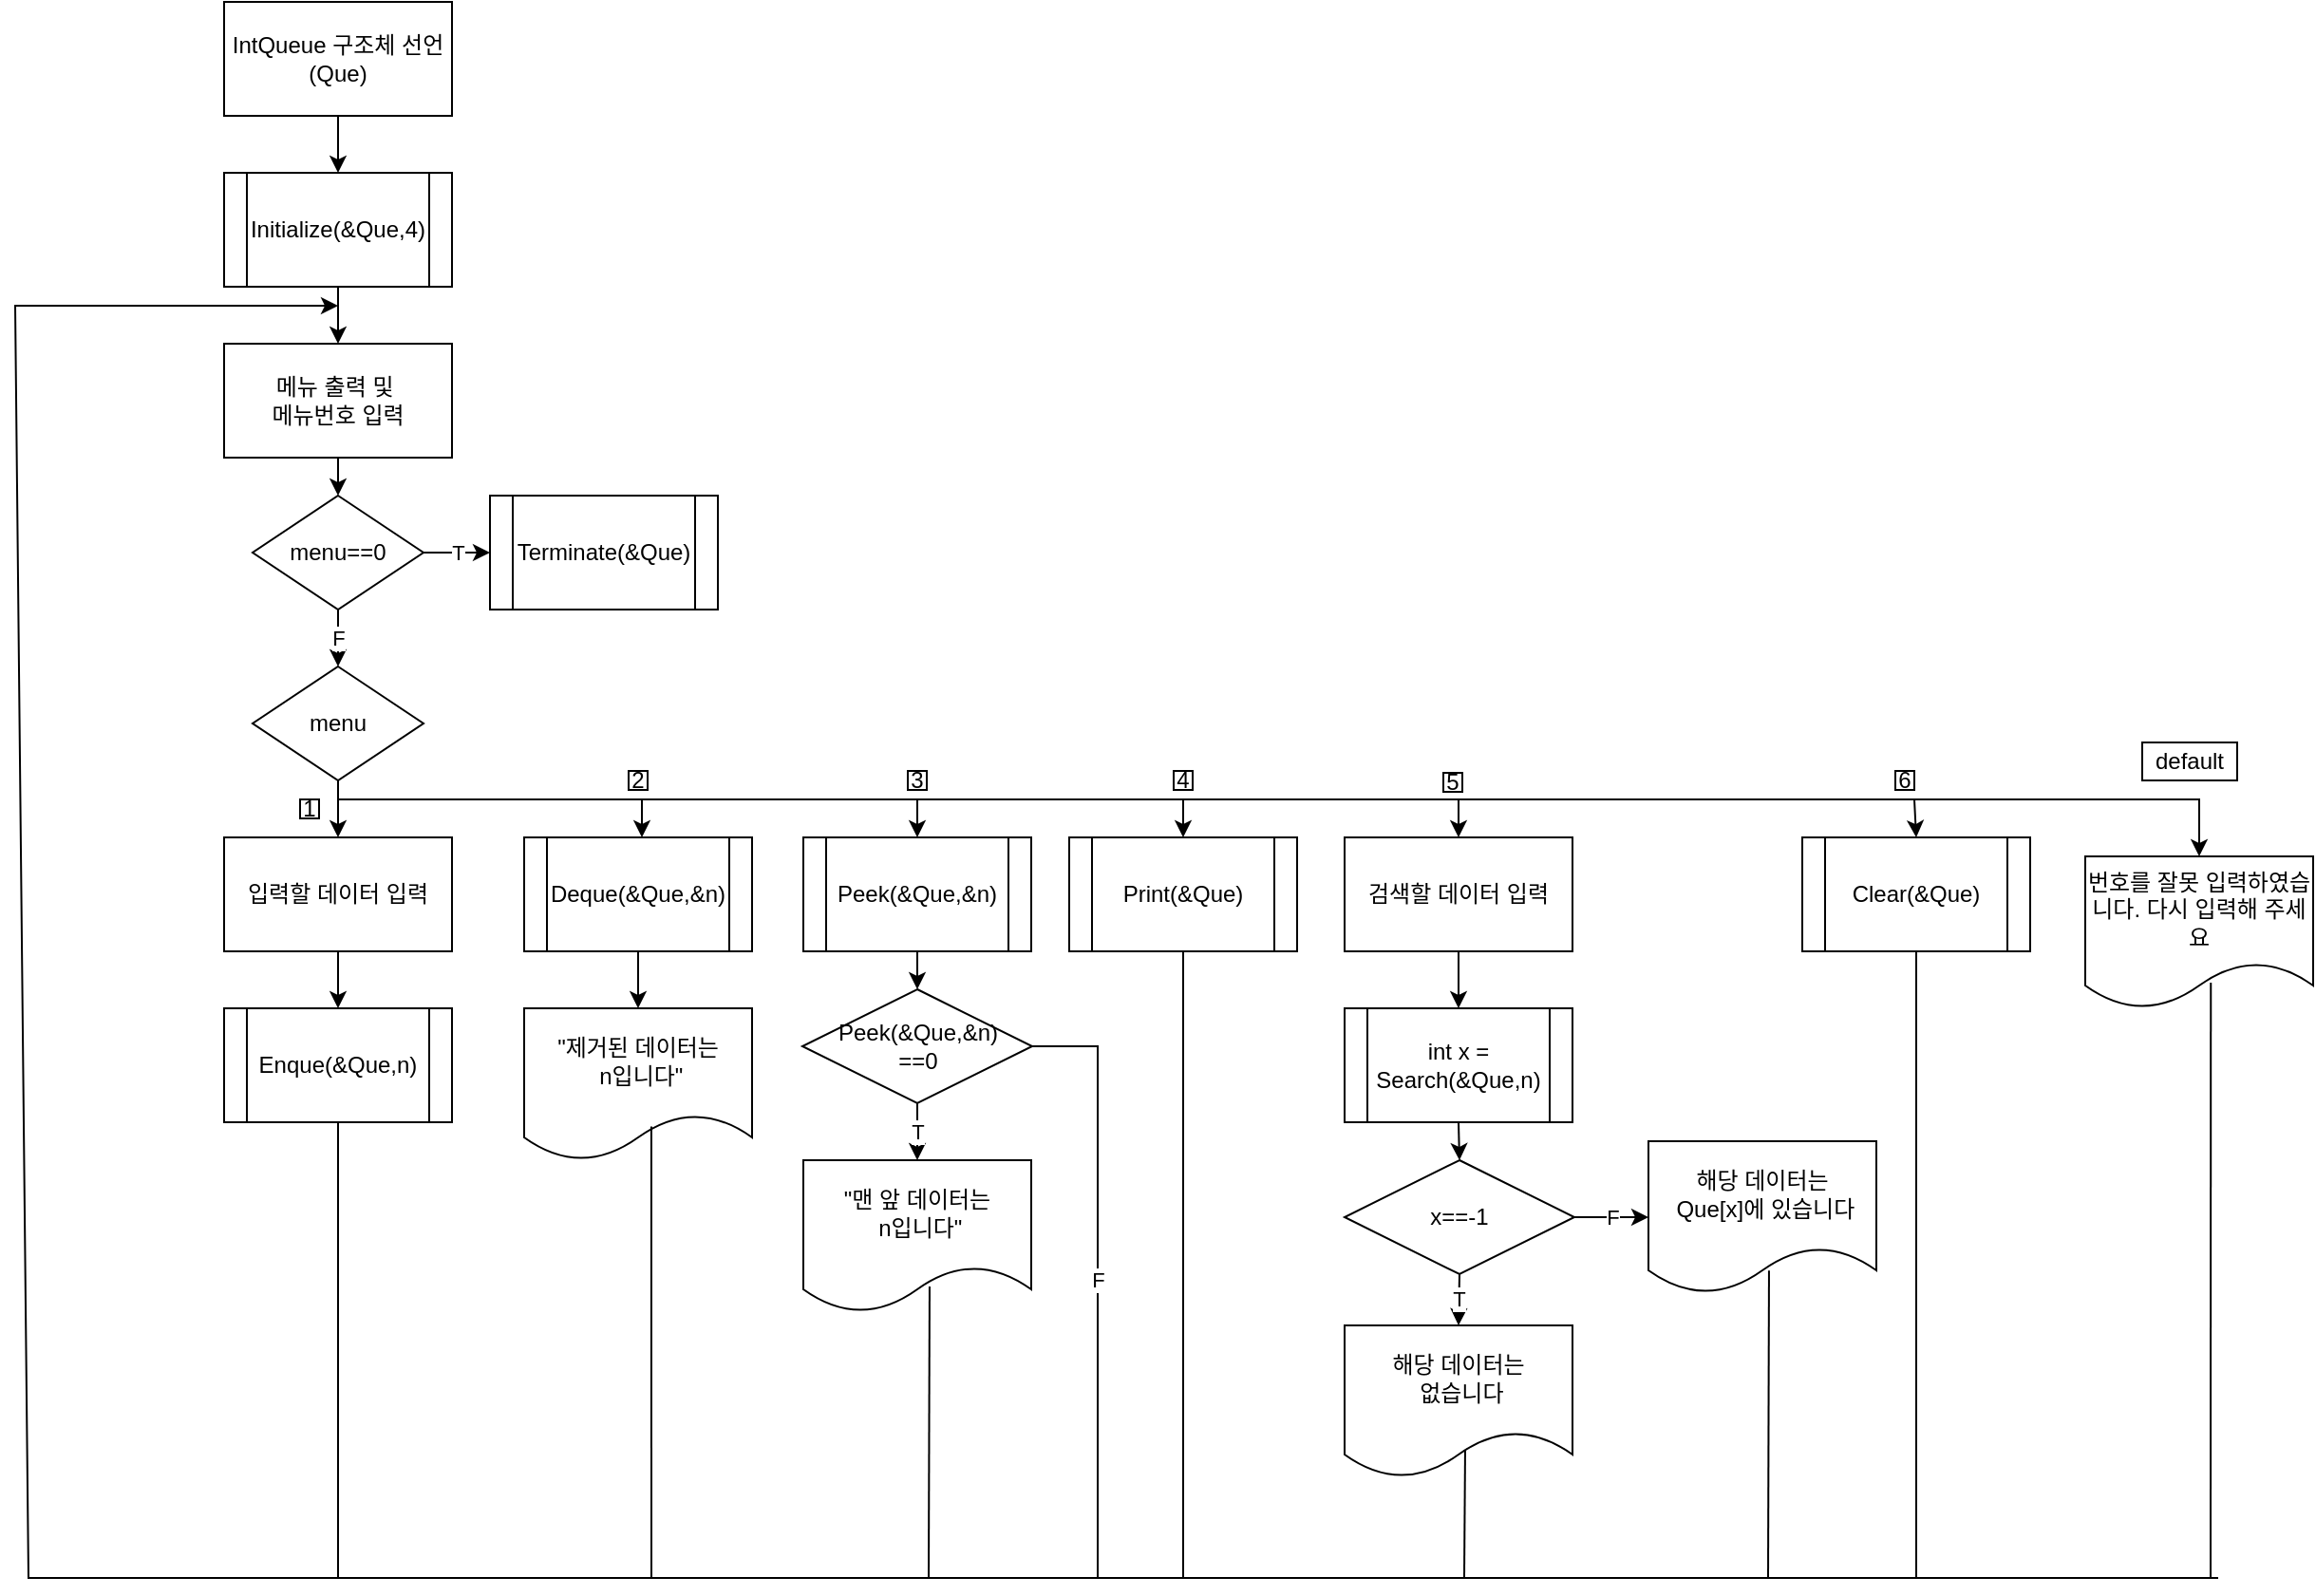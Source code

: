 <mxfile version="21.2.1" type="device">
  <diagram name="페이지-1" id="uZ2bsGrQg2DmXcRfE4di">
    <mxGraphModel dx="1049" dy="2122" grid="1" gridSize="10" guides="1" tooltips="1" connect="1" arrows="1" fold="1" page="1" pageScale="1" pageWidth="1654" pageHeight="1169" math="0" shadow="0">
      <root>
        <mxCell id="0" />
        <mxCell id="1" parent="0" />
        <mxCell id="KTtiuPzg-O9dMMEHFAUm-1" value="IntQueue 구조체 선언&lt;br&gt;(Que)" style="rounded=0;whiteSpace=wrap;html=1;" vertex="1" parent="1">
          <mxGeometry x="140" y="50" width="120" height="60" as="geometry" />
        </mxCell>
        <mxCell id="KTtiuPzg-O9dMMEHFAUm-2" value="Initialize(&amp;amp;Que,4)" style="shape=process;whiteSpace=wrap;html=1;backgroundOutline=1;" vertex="1" parent="1">
          <mxGeometry x="140" y="140" width="120" height="60" as="geometry" />
        </mxCell>
        <mxCell id="KTtiuPzg-O9dMMEHFAUm-3" value="메뉴 출력 및&amp;nbsp;&lt;br&gt;메뉴번호 입력" style="rounded=0;whiteSpace=wrap;html=1;" vertex="1" parent="1">
          <mxGeometry x="140" y="230" width="120" height="60" as="geometry" />
        </mxCell>
        <mxCell id="KTtiuPzg-O9dMMEHFAUm-4" value="menu==0" style="rhombus;whiteSpace=wrap;html=1;" vertex="1" parent="1">
          <mxGeometry x="155" y="310" width="90" height="60" as="geometry" />
        </mxCell>
        <mxCell id="KTtiuPzg-O9dMMEHFAUm-5" value="Terminate(&amp;amp;Que)" style="shape=process;whiteSpace=wrap;html=1;backgroundOutline=1;" vertex="1" parent="1">
          <mxGeometry x="280" y="310" width="120" height="60" as="geometry" />
        </mxCell>
        <mxCell id="KTtiuPzg-O9dMMEHFAUm-6" value="menu" style="rhombus;whiteSpace=wrap;html=1;" vertex="1" parent="1">
          <mxGeometry x="155" y="400" width="90" height="60" as="geometry" />
        </mxCell>
        <mxCell id="KTtiuPzg-O9dMMEHFAUm-7" value="" style="endArrow=classic;html=1;rounded=0;exitX=0.5;exitY=1;exitDx=0;exitDy=0;entryX=0.5;entryY=0;entryDx=0;entryDy=0;" edge="1" parent="1" source="KTtiuPzg-O9dMMEHFAUm-1" target="KTtiuPzg-O9dMMEHFAUm-2">
          <mxGeometry width="50" height="50" relative="1" as="geometry">
            <mxPoint x="190" y="430" as="sourcePoint" />
            <mxPoint x="240" y="380" as="targetPoint" />
          </mxGeometry>
        </mxCell>
        <mxCell id="KTtiuPzg-O9dMMEHFAUm-8" value="" style="endArrow=classic;html=1;rounded=0;exitX=0.5;exitY=1;exitDx=0;exitDy=0;entryX=0.5;entryY=0;entryDx=0;entryDy=0;" edge="1" parent="1" source="KTtiuPzg-O9dMMEHFAUm-2" target="KTtiuPzg-O9dMMEHFAUm-3">
          <mxGeometry width="50" height="50" relative="1" as="geometry">
            <mxPoint x="210" y="120" as="sourcePoint" />
            <mxPoint x="210" y="150" as="targetPoint" />
          </mxGeometry>
        </mxCell>
        <mxCell id="KTtiuPzg-O9dMMEHFAUm-9" value="" style="endArrow=classic;html=1;rounded=0;exitX=0.5;exitY=1;exitDx=0;exitDy=0;entryX=0.5;entryY=0;entryDx=0;entryDy=0;" edge="1" parent="1" source="KTtiuPzg-O9dMMEHFAUm-3" target="KTtiuPzg-O9dMMEHFAUm-4">
          <mxGeometry width="50" height="50" relative="1" as="geometry">
            <mxPoint x="220" y="130" as="sourcePoint" />
            <mxPoint x="220" y="160" as="targetPoint" />
          </mxGeometry>
        </mxCell>
        <mxCell id="KTtiuPzg-O9dMMEHFAUm-10" value="T" style="endArrow=classic;html=1;rounded=0;exitX=1;exitY=0.5;exitDx=0;exitDy=0;entryX=0;entryY=0.5;entryDx=0;entryDy=0;" edge="1" parent="1" source="KTtiuPzg-O9dMMEHFAUm-4" target="KTtiuPzg-O9dMMEHFAUm-5">
          <mxGeometry width="50" height="50" relative="1" as="geometry">
            <mxPoint x="230" y="140" as="sourcePoint" />
            <mxPoint x="230" y="170" as="targetPoint" />
          </mxGeometry>
        </mxCell>
        <mxCell id="KTtiuPzg-O9dMMEHFAUm-11" value="F" style="endArrow=classic;html=1;rounded=0;exitX=0.5;exitY=1;exitDx=0;exitDy=0;entryX=0.5;entryY=0;entryDx=0;entryDy=0;" edge="1" parent="1" source="KTtiuPzg-O9dMMEHFAUm-4" target="KTtiuPzg-O9dMMEHFAUm-6">
          <mxGeometry width="50" height="50" relative="1" as="geometry">
            <mxPoint x="210" y="120" as="sourcePoint" />
            <mxPoint x="210" y="150" as="targetPoint" />
          </mxGeometry>
        </mxCell>
        <mxCell id="KTtiuPzg-O9dMMEHFAUm-13" value="" style="endArrow=classic;html=1;rounded=0;exitX=0.5;exitY=1;exitDx=0;exitDy=0;entryX=0.5;entryY=0;entryDx=0;entryDy=0;" edge="1" parent="1" source="KTtiuPzg-O9dMMEHFAUm-6" target="KTtiuPzg-O9dMMEHFAUm-15">
          <mxGeometry width="50" height="50" relative="1" as="geometry">
            <mxPoint x="310" y="560" as="sourcePoint" />
            <mxPoint x="200" y="490" as="targetPoint" />
          </mxGeometry>
        </mxCell>
        <mxCell id="KTtiuPzg-O9dMMEHFAUm-14" value="1" style="whiteSpace=wrap;html=1;aspect=fixed;" vertex="1" parent="1">
          <mxGeometry x="180" y="470" width="10" height="10" as="geometry" />
        </mxCell>
        <mxCell id="KTtiuPzg-O9dMMEHFAUm-15" value="입력할 데이터 입력" style="rounded=0;whiteSpace=wrap;html=1;" vertex="1" parent="1">
          <mxGeometry x="140" y="490" width="120" height="60" as="geometry" />
        </mxCell>
        <mxCell id="KTtiuPzg-O9dMMEHFAUm-16" value="Enque(&amp;amp;Que,n)" style="shape=process;whiteSpace=wrap;html=1;backgroundOutline=1;" vertex="1" parent="1">
          <mxGeometry x="140" y="580" width="120" height="60" as="geometry" />
        </mxCell>
        <mxCell id="KTtiuPzg-O9dMMEHFAUm-17" value="" style="endArrow=classic;html=1;rounded=0;exitX=0.5;exitY=1;exitDx=0;exitDy=0;entryX=0.5;entryY=0;entryDx=0;entryDy=0;" edge="1" parent="1" source="KTtiuPzg-O9dMMEHFAUm-15" target="KTtiuPzg-O9dMMEHFAUm-16">
          <mxGeometry width="50" height="50" relative="1" as="geometry">
            <mxPoint x="210" y="470" as="sourcePoint" />
            <mxPoint x="210" y="500" as="targetPoint" />
          </mxGeometry>
        </mxCell>
        <mxCell id="KTtiuPzg-O9dMMEHFAUm-18" value="" style="endArrow=classic;html=1;rounded=0;" edge="1" parent="1">
          <mxGeometry width="50" height="50" relative="1" as="geometry">
            <mxPoint x="200" y="470" as="sourcePoint" />
            <mxPoint x="360" y="490" as="targetPoint" />
            <Array as="points">
              <mxPoint x="360" y="470" />
            </Array>
          </mxGeometry>
        </mxCell>
        <mxCell id="KTtiuPzg-O9dMMEHFAUm-19" value="2" style="whiteSpace=wrap;html=1;aspect=fixed;" vertex="1" parent="1">
          <mxGeometry x="353" y="455" width="10" height="10" as="geometry" />
        </mxCell>
        <mxCell id="KTtiuPzg-O9dMMEHFAUm-20" value="Deque(&amp;amp;Que,&amp;amp;n)" style="shape=process;whiteSpace=wrap;html=1;backgroundOutline=1;" vertex="1" parent="1">
          <mxGeometry x="298" y="490" width="120" height="60" as="geometry" />
        </mxCell>
        <mxCell id="KTtiuPzg-O9dMMEHFAUm-21" value="&quot;제거된 데이터는&lt;br&gt;&amp;nbsp;n입니다&quot;" style="shape=document;whiteSpace=wrap;html=1;boundedLbl=1;" vertex="1" parent="1">
          <mxGeometry x="298" y="580" width="120" height="80" as="geometry" />
        </mxCell>
        <mxCell id="KTtiuPzg-O9dMMEHFAUm-22" value="" style="endArrow=classic;html=1;rounded=0;exitX=0.5;exitY=1;exitDx=0;exitDy=0;entryX=0.5;entryY=0;entryDx=0;entryDy=0;" edge="1" parent="1" source="KTtiuPzg-O9dMMEHFAUm-20" target="KTtiuPzg-O9dMMEHFAUm-21">
          <mxGeometry width="50" height="50" relative="1" as="geometry">
            <mxPoint x="210" y="560" as="sourcePoint" />
            <mxPoint x="210" y="590" as="targetPoint" />
          </mxGeometry>
        </mxCell>
        <mxCell id="KTtiuPzg-O9dMMEHFAUm-23" value="" style="endArrow=classic;html=1;rounded=0;entryX=0.5;entryY=0;entryDx=0;entryDy=0;" edge="1" parent="1" target="KTtiuPzg-O9dMMEHFAUm-27">
          <mxGeometry width="50" height="50" relative="1" as="geometry">
            <mxPoint x="360" y="470" as="sourcePoint" />
            <mxPoint x="560" y="490" as="targetPoint" />
            <Array as="points">
              <mxPoint x="505" y="470" />
            </Array>
          </mxGeometry>
        </mxCell>
        <mxCell id="KTtiuPzg-O9dMMEHFAUm-24" value="3" style="whiteSpace=wrap;html=1;aspect=fixed;" vertex="1" parent="1">
          <mxGeometry x="500" y="455" width="10" height="10" as="geometry" />
        </mxCell>
        <mxCell id="KTtiuPzg-O9dMMEHFAUm-27" value="Peek(&amp;amp;Que,&amp;amp;n)" style="shape=process;whiteSpace=wrap;html=1;backgroundOutline=1;" vertex="1" parent="1">
          <mxGeometry x="445" y="490" width="120" height="60" as="geometry" />
        </mxCell>
        <mxCell id="KTtiuPzg-O9dMMEHFAUm-28" value="&quot;맨 앞 데이터는&lt;br&gt;&amp;nbsp;n입니다&quot;" style="shape=document;whiteSpace=wrap;html=1;boundedLbl=1;" vertex="1" parent="1">
          <mxGeometry x="445" y="660" width="120" height="80" as="geometry" />
        </mxCell>
        <mxCell id="KTtiuPzg-O9dMMEHFAUm-30" value="Peek(&amp;amp;Que,&amp;amp;n)&lt;br&gt;==0" style="rhombus;whiteSpace=wrap;html=1;" vertex="1" parent="1">
          <mxGeometry x="444.5" y="570" width="121" height="60" as="geometry" />
        </mxCell>
        <mxCell id="KTtiuPzg-O9dMMEHFAUm-31" value="" style="endArrow=classic;html=1;rounded=0;exitX=0.5;exitY=1;exitDx=0;exitDy=0;entryX=0.5;entryY=0;entryDx=0;entryDy=0;" edge="1" parent="1" source="KTtiuPzg-O9dMMEHFAUm-27" target="KTtiuPzg-O9dMMEHFAUm-30">
          <mxGeometry width="50" height="50" relative="1" as="geometry">
            <mxPoint x="519" y="610" as="sourcePoint" />
            <mxPoint x="569" y="560" as="targetPoint" />
          </mxGeometry>
        </mxCell>
        <mxCell id="KTtiuPzg-O9dMMEHFAUm-32" value="T" style="endArrow=classic;html=1;rounded=0;exitX=0.5;exitY=1;exitDx=0;exitDy=0;entryX=0.5;entryY=0;entryDx=0;entryDy=0;" edge="1" parent="1" source="KTtiuPzg-O9dMMEHFAUm-30" target="KTtiuPzg-O9dMMEHFAUm-28">
          <mxGeometry width="50" height="50" relative="1" as="geometry">
            <mxPoint x="515" y="560" as="sourcePoint" />
            <mxPoint x="515" y="580" as="targetPoint" />
          </mxGeometry>
        </mxCell>
        <mxCell id="KTtiuPzg-O9dMMEHFAUm-33" value="4" style="whiteSpace=wrap;html=1;aspect=fixed;" vertex="1" parent="1">
          <mxGeometry x="640" y="455" width="10" height="10" as="geometry" />
        </mxCell>
        <mxCell id="KTtiuPzg-O9dMMEHFAUm-34" value="Print(&amp;amp;Que)" style="shape=process;whiteSpace=wrap;html=1;backgroundOutline=1;" vertex="1" parent="1">
          <mxGeometry x="585" y="490" width="120" height="60" as="geometry" />
        </mxCell>
        <mxCell id="KTtiuPzg-O9dMMEHFAUm-35" value="" style="endArrow=classic;html=1;rounded=0;entryX=0.5;entryY=0;entryDx=0;entryDy=0;" edge="1" parent="1" target="KTtiuPzg-O9dMMEHFAUm-34">
          <mxGeometry width="50" height="50" relative="1" as="geometry">
            <mxPoint x="500" y="470" as="sourcePoint" />
            <mxPoint x="590" y="600" as="targetPoint" />
            <Array as="points">
              <mxPoint x="645" y="470" />
            </Array>
          </mxGeometry>
        </mxCell>
        <mxCell id="KTtiuPzg-O9dMMEHFAUm-36" value="검색할 데이터 입력" style="rounded=0;whiteSpace=wrap;html=1;" vertex="1" parent="1">
          <mxGeometry x="730" y="490" width="120" height="60" as="geometry" />
        </mxCell>
        <mxCell id="KTtiuPzg-O9dMMEHFAUm-37" value="int x = Search(&amp;amp;Que,n)" style="shape=process;whiteSpace=wrap;html=1;backgroundOutline=1;" vertex="1" parent="1">
          <mxGeometry x="730" y="580" width="120" height="60" as="geometry" />
        </mxCell>
        <mxCell id="KTtiuPzg-O9dMMEHFAUm-38" value="" style="endArrow=classic;html=1;rounded=0;exitX=0.5;exitY=1;exitDx=0;exitDy=0;entryX=0.5;entryY=0;entryDx=0;entryDy=0;" edge="1" parent="1" source="KTtiuPzg-O9dMMEHFAUm-36" target="KTtiuPzg-O9dMMEHFAUm-37">
          <mxGeometry width="50" height="50" relative="1" as="geometry">
            <mxPoint x="800" y="470" as="sourcePoint" />
            <mxPoint x="800" y="500" as="targetPoint" />
          </mxGeometry>
        </mxCell>
        <mxCell id="KTtiuPzg-O9dMMEHFAUm-39" value="x==-1" style="rhombus;whiteSpace=wrap;html=1;" vertex="1" parent="1">
          <mxGeometry x="730" y="660" width="121" height="60" as="geometry" />
        </mxCell>
        <mxCell id="KTtiuPzg-O9dMMEHFAUm-40" value="해당 데이터는&lt;br&gt;&amp;nbsp;없습니다" style="shape=document;whiteSpace=wrap;html=1;boundedLbl=1;" vertex="1" parent="1">
          <mxGeometry x="730" y="747" width="120" height="80" as="geometry" />
        </mxCell>
        <mxCell id="KTtiuPzg-O9dMMEHFAUm-41" value="해당 데이터는&lt;br&gt;&amp;nbsp;Que[x]에 있습니다" style="shape=document;whiteSpace=wrap;html=1;boundedLbl=1;" vertex="1" parent="1">
          <mxGeometry x="890" y="650" width="120" height="80" as="geometry" />
        </mxCell>
        <mxCell id="KTtiuPzg-O9dMMEHFAUm-42" value="" style="endArrow=classic;html=1;rounded=0;exitX=0.5;exitY=1;exitDx=0;exitDy=0;entryX=0.5;entryY=0;entryDx=0;entryDy=0;" edge="1" parent="1" source="KTtiuPzg-O9dMMEHFAUm-37" target="KTtiuPzg-O9dMMEHFAUm-39">
          <mxGeometry width="50" height="50" relative="1" as="geometry">
            <mxPoint x="800" y="560" as="sourcePoint" />
            <mxPoint x="800" y="590" as="targetPoint" />
          </mxGeometry>
        </mxCell>
        <mxCell id="KTtiuPzg-O9dMMEHFAUm-43" value="T" style="endArrow=classic;html=1;rounded=0;exitX=0.5;exitY=1;exitDx=0;exitDy=0;entryX=0.5;entryY=0;entryDx=0;entryDy=0;" edge="1" parent="1" source="KTtiuPzg-O9dMMEHFAUm-39" target="KTtiuPzg-O9dMMEHFAUm-40">
          <mxGeometry width="50" height="50" relative="1" as="geometry">
            <mxPoint x="810" y="570" as="sourcePoint" />
            <mxPoint x="810" y="600" as="targetPoint" />
          </mxGeometry>
        </mxCell>
        <mxCell id="KTtiuPzg-O9dMMEHFAUm-44" value="F" style="endArrow=classic;html=1;rounded=0;exitX=1;exitY=0.5;exitDx=0;exitDy=0;entryX=0;entryY=0.5;entryDx=0;entryDy=0;" edge="1" parent="1" source="KTtiuPzg-O9dMMEHFAUm-39" target="KTtiuPzg-O9dMMEHFAUm-41">
          <mxGeometry width="50" height="50" relative="1" as="geometry">
            <mxPoint x="800" y="560" as="sourcePoint" />
            <mxPoint x="800" y="590" as="targetPoint" />
          </mxGeometry>
        </mxCell>
        <mxCell id="KTtiuPzg-O9dMMEHFAUm-45" value="" style="endArrow=classic;html=1;rounded=0;entryX=0.5;entryY=0;entryDx=0;entryDy=0;" edge="1" parent="1" target="KTtiuPzg-O9dMMEHFAUm-36">
          <mxGeometry width="50" height="50" relative="1" as="geometry">
            <mxPoint x="640" y="470" as="sourcePoint" />
            <mxPoint x="820" y="620" as="targetPoint" />
            <Array as="points">
              <mxPoint x="790" y="470" />
            </Array>
          </mxGeometry>
        </mxCell>
        <mxCell id="KTtiuPzg-O9dMMEHFAUm-48" value="5" style="whiteSpace=wrap;html=1;aspect=fixed;" vertex="1" parent="1">
          <mxGeometry x="782" y="456" width="10" height="10" as="geometry" />
        </mxCell>
        <mxCell id="KTtiuPzg-O9dMMEHFAUm-49" value="" style="endArrow=classic;html=1;rounded=0;entryX=0.5;entryY=0;entryDx=0;entryDy=0;" edge="1" parent="1" target="KTtiuPzg-O9dMMEHFAUm-50">
          <mxGeometry width="50" height="50" relative="1" as="geometry">
            <mxPoint x="790" y="470" as="sourcePoint" />
            <mxPoint x="1000" y="490" as="targetPoint" />
            <Array as="points">
              <mxPoint x="1030" y="470" />
            </Array>
          </mxGeometry>
        </mxCell>
        <mxCell id="KTtiuPzg-O9dMMEHFAUm-50" value="Clear(&amp;amp;Que)" style="shape=process;whiteSpace=wrap;html=1;backgroundOutline=1;" vertex="1" parent="1">
          <mxGeometry x="971" y="490" width="120" height="60" as="geometry" />
        </mxCell>
        <mxCell id="KTtiuPzg-O9dMMEHFAUm-51" value="6" style="whiteSpace=wrap;html=1;aspect=fixed;" vertex="1" parent="1">
          <mxGeometry x="1020" y="455" width="10" height="10" as="geometry" />
        </mxCell>
        <mxCell id="KTtiuPzg-O9dMMEHFAUm-52" value="" style="endArrow=classic;html=1;rounded=0;" edge="1" parent="1">
          <mxGeometry width="50" height="50" relative="1" as="geometry">
            <mxPoint x="1030" y="470" as="sourcePoint" />
            <mxPoint x="1180" y="500" as="targetPoint" />
            <Array as="points">
              <mxPoint x="1180" y="470" />
            </Array>
          </mxGeometry>
        </mxCell>
        <mxCell id="KTtiuPzg-O9dMMEHFAUm-54" value="default" style="rounded=0;whiteSpace=wrap;html=1;" vertex="1" parent="1">
          <mxGeometry x="1150" y="440" width="50" height="20" as="geometry" />
        </mxCell>
        <mxCell id="KTtiuPzg-O9dMMEHFAUm-55" value="번호를 잘못 입력하였습니다. 다시 입력해 주세요" style="shape=document;whiteSpace=wrap;html=1;boundedLbl=1;" vertex="1" parent="1">
          <mxGeometry x="1120" y="500" width="120" height="80" as="geometry" />
        </mxCell>
        <mxCell id="KTtiuPzg-O9dMMEHFAUm-56" value="" style="endArrow=none;html=1;rounded=0;entryX=0.5;entryY=1;entryDx=0;entryDy=0;" edge="1" parent="1" target="KTtiuPzg-O9dMMEHFAUm-16">
          <mxGeometry width="50" height="50" relative="1" as="geometry">
            <mxPoint x="200" y="880" as="sourcePoint" />
            <mxPoint x="890" y="920" as="targetPoint" />
          </mxGeometry>
        </mxCell>
        <mxCell id="KTtiuPzg-O9dMMEHFAUm-57" value="" style="endArrow=none;html=1;rounded=0;entryX=0.558;entryY=0.778;entryDx=0;entryDy=0;entryPerimeter=0;" edge="1" parent="1" target="KTtiuPzg-O9dMMEHFAUm-21">
          <mxGeometry width="50" height="50" relative="1" as="geometry">
            <mxPoint x="365" y="880" as="sourcePoint" />
            <mxPoint x="210" y="650" as="targetPoint" />
          </mxGeometry>
        </mxCell>
        <mxCell id="KTtiuPzg-O9dMMEHFAUm-58" value="" style="endArrow=none;html=1;rounded=0;entryX=0.554;entryY=0.832;entryDx=0;entryDy=0;entryPerimeter=0;" edge="1" parent="1" target="KTtiuPzg-O9dMMEHFAUm-28">
          <mxGeometry width="50" height="50" relative="1" as="geometry">
            <mxPoint x="511" y="880" as="sourcePoint" />
            <mxPoint x="210" y="650" as="targetPoint" />
          </mxGeometry>
        </mxCell>
        <mxCell id="KTtiuPzg-O9dMMEHFAUm-59" value="" style="endArrow=none;html=1;rounded=0;entryX=0.5;entryY=1;entryDx=0;entryDy=0;" edge="1" parent="1" target="KTtiuPzg-O9dMMEHFAUm-34">
          <mxGeometry width="50" height="50" relative="1" as="geometry">
            <mxPoint x="645" y="880" as="sourcePoint" />
            <mxPoint x="521" y="737" as="targetPoint" />
          </mxGeometry>
        </mxCell>
        <mxCell id="KTtiuPzg-O9dMMEHFAUm-60" value="" style="endArrow=none;html=1;rounded=0;entryX=0.529;entryY=0.824;entryDx=0;entryDy=0;entryPerimeter=0;" edge="1" parent="1" target="KTtiuPzg-O9dMMEHFAUm-40">
          <mxGeometry width="50" height="50" relative="1" as="geometry">
            <mxPoint x="793" y="880" as="sourcePoint" />
            <mxPoint x="521" y="737" as="targetPoint" />
          </mxGeometry>
        </mxCell>
        <mxCell id="KTtiuPzg-O9dMMEHFAUm-61" value="" style="endArrow=none;html=1;rounded=0;entryX=0.529;entryY=0.852;entryDx=0;entryDy=0;entryPerimeter=0;" edge="1" parent="1" target="KTtiuPzg-O9dMMEHFAUm-41">
          <mxGeometry width="50" height="50" relative="1" as="geometry">
            <mxPoint x="953" y="880" as="sourcePoint" />
            <mxPoint x="803" y="823" as="targetPoint" />
          </mxGeometry>
        </mxCell>
        <mxCell id="KTtiuPzg-O9dMMEHFAUm-62" value="" style="endArrow=none;html=1;rounded=0;entryX=0.5;entryY=1;entryDx=0;entryDy=0;" edge="1" parent="1" target="KTtiuPzg-O9dMMEHFAUm-50">
          <mxGeometry width="50" height="50" relative="1" as="geometry">
            <mxPoint x="1031" y="880" as="sourcePoint" />
            <mxPoint x="963" y="728" as="targetPoint" />
          </mxGeometry>
        </mxCell>
        <mxCell id="KTtiuPzg-O9dMMEHFAUm-63" value="" style="endArrow=none;html=1;rounded=0;entryX=0.551;entryY=0.832;entryDx=0;entryDy=0;entryPerimeter=0;" edge="1" parent="1" target="KTtiuPzg-O9dMMEHFAUm-55">
          <mxGeometry width="50" height="50" relative="1" as="geometry">
            <mxPoint x="1186" y="880" as="sourcePoint" />
            <mxPoint x="1041" y="560" as="targetPoint" />
          </mxGeometry>
        </mxCell>
        <mxCell id="KTtiuPzg-O9dMMEHFAUm-64" value="" style="endArrow=classic;html=1;rounded=0;" edge="1" parent="1">
          <mxGeometry width="50" height="50" relative="1" as="geometry">
            <mxPoint x="1190" y="880" as="sourcePoint" />
            <mxPoint x="200" y="210" as="targetPoint" />
            <Array as="points">
              <mxPoint x="37" y="880" />
              <mxPoint x="30" y="210" />
            </Array>
          </mxGeometry>
        </mxCell>
        <mxCell id="KTtiuPzg-O9dMMEHFAUm-66" value="F" style="endArrow=none;html=1;rounded=0;exitX=1;exitY=0.5;exitDx=0;exitDy=0;" edge="1" parent="1" source="KTtiuPzg-O9dMMEHFAUm-30">
          <mxGeometry width="50" height="50" relative="1" as="geometry">
            <mxPoint x="580" y="770" as="sourcePoint" />
            <mxPoint x="600" y="880" as="targetPoint" />
            <Array as="points">
              <mxPoint x="600" y="600" />
            </Array>
          </mxGeometry>
        </mxCell>
      </root>
    </mxGraphModel>
  </diagram>
</mxfile>
